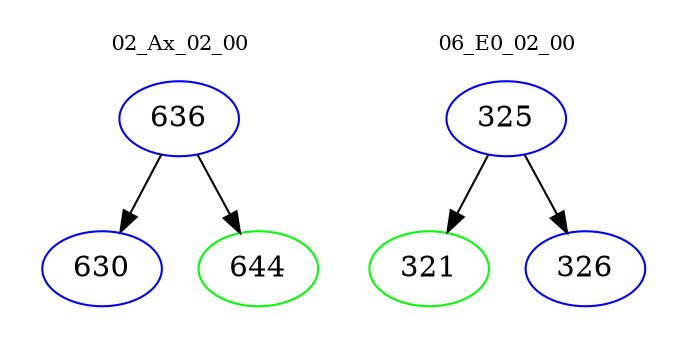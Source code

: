 digraph{
subgraph cluster_0 {
color = white
label = "02_Ax_02_00";
fontsize=10;
T0_636 [label="636", color="blue"]
T0_636 -> T0_630 [color="black"]
T0_630 [label="630", color="blue"]
T0_636 -> T0_644 [color="black"]
T0_644 [label="644", color="green"]
}
subgraph cluster_1 {
color = white
label = "06_E0_02_00";
fontsize=10;
T1_325 [label="325", color="blue"]
T1_325 -> T1_321 [color="black"]
T1_321 [label="321", color="green"]
T1_325 -> T1_326 [color="black"]
T1_326 [label="326", color="blue"]
}
}
